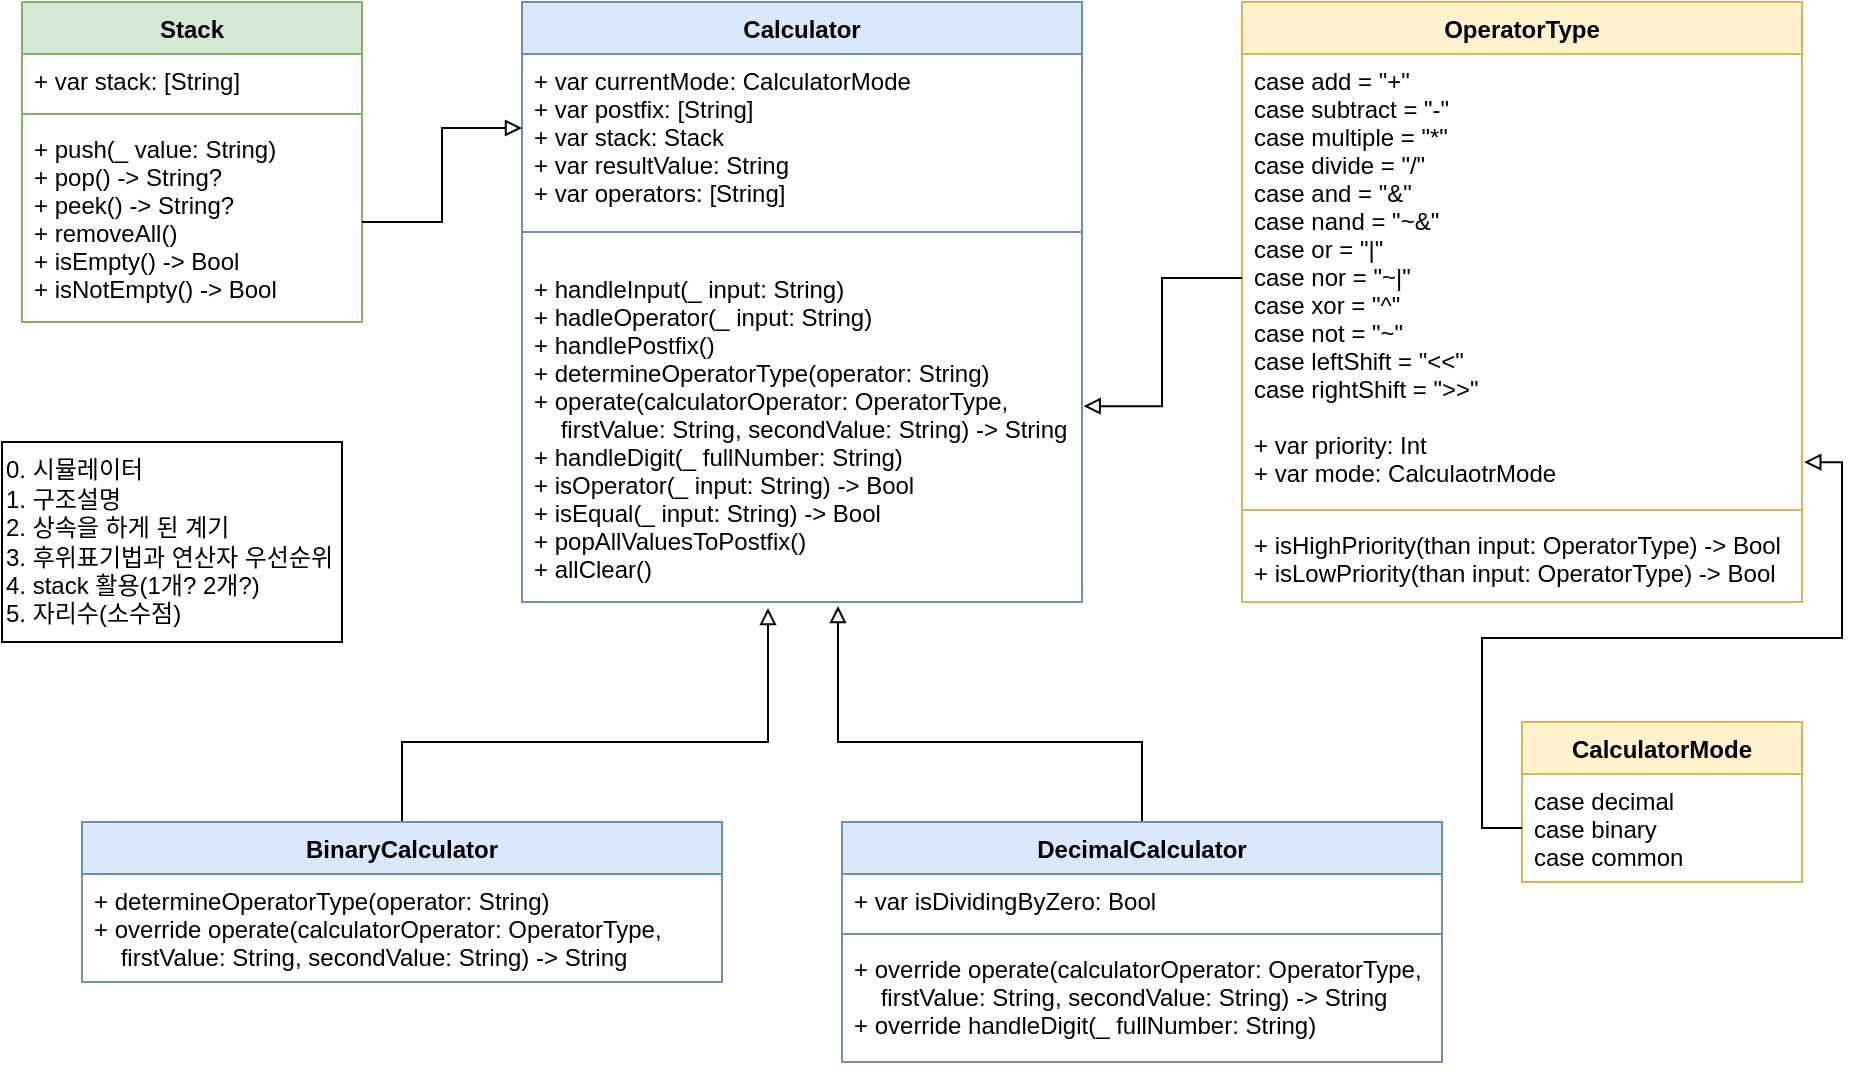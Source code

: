 <mxfile version="13.10.4" type="github">
  <diagram name="Page-1" id="c4acf3e9-155e-7222-9cf6-157b1a14988f">
    <mxGraphModel dx="1042" dy="674" grid="1" gridSize="10" guides="1" tooltips="1" connect="1" arrows="1" fold="1" page="1" pageScale="1" pageWidth="850" pageHeight="1100" background="#ffffff" math="0" shadow="0">
      <root>
        <mxCell id="0" />
        <mxCell id="1" parent="0" />
        <mxCell id="1uYHcHl9cCSpgxpJl16l-1" value="Calculator" style="swimlane;fontStyle=1;align=center;verticalAlign=top;childLayout=stackLayout;horizontal=1;startSize=26;horizontalStack=0;resizeParent=1;resizeParentMax=0;resizeLast=0;collapsible=1;marginBottom=0;fillColor=#dae8fc;strokeColor=#6c8ebf;" vertex="1" parent="1">
          <mxGeometry x="400" y="80" width="280" height="300" as="geometry" />
        </mxCell>
        <mxCell id="1uYHcHl9cCSpgxpJl16l-2" value="+ var currentMode: CalculatorMode&#xa;+ var postfix: [String]&#xa;+ var stack: Stack&#xa;+ var resultValue: String&#xa;+ var operators: [String]" style="text;strokeColor=none;fillColor=none;align=left;verticalAlign=top;spacingLeft=4;spacingRight=4;overflow=hidden;rotatable=0;points=[[0,0.5],[1,0.5]];portConstraint=eastwest;" vertex="1" parent="1uYHcHl9cCSpgxpJl16l-1">
          <mxGeometry y="26" width="280" height="74" as="geometry" />
        </mxCell>
        <mxCell id="1uYHcHl9cCSpgxpJl16l-3" value="" style="line;strokeWidth=1;fillColor=#dae8fc;align=left;verticalAlign=middle;spacingTop=-1;spacingLeft=3;spacingRight=3;rotatable=0;labelPosition=right;points=[];portConstraint=eastwest;strokeColor=#6c8ebf;" vertex="1" parent="1uYHcHl9cCSpgxpJl16l-1">
          <mxGeometry y="100" width="280" height="30" as="geometry" />
        </mxCell>
        <mxCell id="1uYHcHl9cCSpgxpJl16l-4" value="+ handleInput(_ input: String)&#xa;+ hadleOperator(_ input: String)&#xa;+ handlePostfix()&#xa;+ determineOperatorType(operator: String)&#xa;+ operate(calculatorOperator: OperatorType, &#xa;    firstValue: String, secondValue: String) -&gt; String&#xa;+ handleDigit(_ fullNumber: String)&#xa;+ isOperator(_ input: String) -&gt; Bool&#xa;+ isEqual(_ input: String) -&gt; Bool&#xa;+ popAllValuesToPostfix()&#xa;+ allClear()&#xa;" style="text;strokeColor=none;fillColor=none;align=left;verticalAlign=top;spacingLeft=4;spacingRight=4;overflow=hidden;rotatable=0;points=[[0,0.5],[1,0.5]];portConstraint=eastwest;" vertex="1" parent="1uYHcHl9cCSpgxpJl16l-1">
          <mxGeometry y="130" width="280" height="170" as="geometry" />
        </mxCell>
        <mxCell id="1uYHcHl9cCSpgxpJl16l-54" style="edgeStyle=orthogonalEdgeStyle;rounded=0;orthogonalLoop=1;jettySize=auto;html=1;endArrow=block;endFill=0;" edge="1" parent="1" source="1uYHcHl9cCSpgxpJl16l-21">
          <mxGeometry relative="1" as="geometry">
            <mxPoint x="558" y="382" as="targetPoint" />
            <Array as="points">
              <mxPoint x="710" y="450" />
              <mxPoint x="558" y="450" />
            </Array>
          </mxGeometry>
        </mxCell>
        <mxCell id="1uYHcHl9cCSpgxpJl16l-21" value="DecimalCalculator" style="swimlane;fontStyle=1;align=center;verticalAlign=top;childLayout=stackLayout;horizontal=1;startSize=26;horizontalStack=0;resizeParent=1;resizeParentMax=0;resizeLast=0;collapsible=1;marginBottom=0;fillColor=#dae8fc;strokeColor=#6c8ebf;" vertex="1" parent="1">
          <mxGeometry x="560" y="490" width="300" height="120" as="geometry" />
        </mxCell>
        <mxCell id="1uYHcHl9cCSpgxpJl16l-22" value="+ var isDividingByZero: Bool &#xa;" style="text;strokeColor=none;fillColor=none;align=left;verticalAlign=top;spacingLeft=4;spacingRight=4;overflow=hidden;rotatable=0;points=[[0,0.5],[1,0.5]];portConstraint=eastwest;" vertex="1" parent="1uYHcHl9cCSpgxpJl16l-21">
          <mxGeometry y="26" width="300" height="26" as="geometry" />
        </mxCell>
        <mxCell id="1uYHcHl9cCSpgxpJl16l-23" value="" style="line;strokeWidth=1;fillColor=#dae8fc;align=left;verticalAlign=middle;spacingTop=-1;spacingLeft=3;spacingRight=3;rotatable=0;labelPosition=right;points=[];portConstraint=eastwest;strokeColor=#6c8ebf;" vertex="1" parent="1uYHcHl9cCSpgxpJl16l-21">
          <mxGeometry y="52" width="300" height="8" as="geometry" />
        </mxCell>
        <mxCell id="1uYHcHl9cCSpgxpJl16l-24" value="+ override operate(calculatorOperator: OperatorType, &#xa;    firstValue: String, secondValue: String) -&gt; String&#xa;+ override handleDigit(_ fullNumber: String)&#xa;" style="text;strokeColor=none;fillColor=none;align=left;verticalAlign=top;spacingLeft=4;spacingRight=4;overflow=hidden;rotatable=0;points=[[0,0.5],[1,0.5]];portConstraint=eastwest;" vertex="1" parent="1uYHcHl9cCSpgxpJl16l-21">
          <mxGeometry y="60" width="300" height="60" as="geometry" />
        </mxCell>
        <mxCell id="1uYHcHl9cCSpgxpJl16l-53" style="edgeStyle=orthogonalEdgeStyle;rounded=0;orthogonalLoop=1;jettySize=auto;html=1;endArrow=block;endFill=0;" edge="1" parent="1" source="1uYHcHl9cCSpgxpJl16l-29">
          <mxGeometry relative="1" as="geometry">
            <mxPoint x="523" y="383" as="targetPoint" />
            <Array as="points">
              <mxPoint x="340" y="450" />
              <mxPoint x="523" y="450" />
            </Array>
          </mxGeometry>
        </mxCell>
        <mxCell id="1uYHcHl9cCSpgxpJl16l-29" value="BinaryCalculator" style="swimlane;fontStyle=1;childLayout=stackLayout;horizontal=1;startSize=26;horizontalStack=0;resizeParent=1;resizeParentMax=0;resizeLast=0;collapsible=1;marginBottom=0;fillColor=#dae8fc;strokeColor=#6c8ebf;" vertex="1" parent="1">
          <mxGeometry x="180" y="490" width="320" height="80" as="geometry" />
        </mxCell>
        <mxCell id="1uYHcHl9cCSpgxpJl16l-30" value="+ determineOperatorType(operator: String)&#xa;+ override operate(calculatorOperator: OperatorType, &#xa;    firstValue: String, secondValue: String) -&gt; String&#xa;&#xa;" style="text;strokeColor=none;fillColor=none;align=left;verticalAlign=top;spacingLeft=4;spacingRight=4;overflow=hidden;rotatable=0;points=[[0,0.5],[1,0.5]];portConstraint=eastwest;" vertex="1" parent="1uYHcHl9cCSpgxpJl16l-29">
          <mxGeometry y="26" width="320" height="54" as="geometry" />
        </mxCell>
        <mxCell id="1uYHcHl9cCSpgxpJl16l-35" value="Stack&#xa;" style="swimlane;fontStyle=1;align=center;verticalAlign=top;childLayout=stackLayout;horizontal=1;startSize=26;horizontalStack=0;resizeParent=1;resizeParentMax=0;resizeLast=0;collapsible=1;marginBottom=0;fillColor=#d5e8d4;strokeColor=#82b366;" vertex="1" parent="1">
          <mxGeometry x="150" y="80" width="170" height="160" as="geometry" />
        </mxCell>
        <mxCell id="1uYHcHl9cCSpgxpJl16l-36" value="+ var stack: [String]" style="text;strokeColor=none;fillColor=none;align=left;verticalAlign=top;spacingLeft=4;spacingRight=4;overflow=hidden;rotatable=0;points=[[0,0.5],[1,0.5]];portConstraint=eastwest;" vertex="1" parent="1uYHcHl9cCSpgxpJl16l-35">
          <mxGeometry y="26" width="170" height="26" as="geometry" />
        </mxCell>
        <mxCell id="1uYHcHl9cCSpgxpJl16l-37" value="" style="line;strokeWidth=1;fillColor=#d5e8d4;align=left;verticalAlign=middle;spacingTop=-1;spacingLeft=3;spacingRight=3;rotatable=0;labelPosition=right;points=[];portConstraint=eastwest;strokeColor=#82b366;" vertex="1" parent="1uYHcHl9cCSpgxpJl16l-35">
          <mxGeometry y="52" width="170" height="8" as="geometry" />
        </mxCell>
        <mxCell id="1uYHcHl9cCSpgxpJl16l-38" value="+ push(_ value: String)&#xa;+ pop() -&gt; String?&#xa;+ peek() -&gt; String?&#xa;+ removeAll()&#xa;+ isEmpty() -&gt; Bool&#xa;+ isNotEmpty() -&gt; Bool" style="text;strokeColor=none;fillColor=none;align=left;verticalAlign=top;spacingLeft=4;spacingRight=4;overflow=hidden;rotatable=0;points=[[0,0.5],[1,0.5]];portConstraint=eastwest;" vertex="1" parent="1uYHcHl9cCSpgxpJl16l-35">
          <mxGeometry y="60" width="170" height="100" as="geometry" />
        </mxCell>
        <mxCell id="1uYHcHl9cCSpgxpJl16l-39" value="OperatorType" style="swimlane;fontStyle=1;align=center;verticalAlign=top;childLayout=stackLayout;horizontal=1;startSize=26;horizontalStack=0;resizeParent=1;resizeParentMax=0;resizeLast=0;collapsible=1;marginBottom=0;fillColor=#fff2cc;strokeColor=#d6b656;" vertex="1" parent="1">
          <mxGeometry x="760" y="80" width="280" height="300" as="geometry" />
        </mxCell>
        <mxCell id="1uYHcHl9cCSpgxpJl16l-40" value="case add = &quot;+&quot;&#xa;case subtract = &quot;-&quot;&#xa;case multiple = &quot;*&quot;&#xa;case divide = &quot;/&quot;&#xa;case and = &quot;&amp;&quot;&#xa;case nand = &quot;~&amp;&quot;&#xa;case or = &quot;|&quot;&#xa;case nor = &quot;~|&quot;&#xa;case xor = &quot;^&quot;&#xa;case not = &quot;~&quot;&#xa;case leftShift = &quot;&lt;&lt;&quot;&#xa;case rightShift = &quot;&gt;&gt;&quot;&#xa;&#xa;+ var priority: Int&#xa;+ var mode: CalculaotrMode    " style="text;strokeColor=none;fillColor=none;align=left;verticalAlign=top;spacingLeft=4;spacingRight=4;overflow=hidden;rotatable=0;points=[[0,0.5],[1,0.5]];portConstraint=eastwest;" vertex="1" parent="1uYHcHl9cCSpgxpJl16l-39">
          <mxGeometry y="26" width="280" height="224" as="geometry" />
        </mxCell>
        <mxCell id="1uYHcHl9cCSpgxpJl16l-41" value="" style="line;strokeWidth=1;fillColor=#fff2cc;align=left;verticalAlign=middle;spacingTop=-1;spacingLeft=3;spacingRight=3;rotatable=0;labelPosition=right;points=[];portConstraint=eastwest;strokeColor=#d6b656;" vertex="1" parent="1uYHcHl9cCSpgxpJl16l-39">
          <mxGeometry y="250" width="280" height="8" as="geometry" />
        </mxCell>
        <mxCell id="1uYHcHl9cCSpgxpJl16l-42" value="+ isHighPriority(than input: OperatorType) -&gt; Bool&#xa;+ isLowPriority(than input: OperatorType) -&gt; Bool" style="text;strokeColor=none;fillColor=none;align=left;verticalAlign=top;spacingLeft=4;spacingRight=4;overflow=hidden;rotatable=0;points=[[0,0.5],[1,0.5]];portConstraint=eastwest;" vertex="1" parent="1uYHcHl9cCSpgxpJl16l-39">
          <mxGeometry y="258" width="280" height="42" as="geometry" />
        </mxCell>
        <mxCell id="1uYHcHl9cCSpgxpJl16l-47" value="CalculatorMode" style="swimlane;fontStyle=1;childLayout=stackLayout;horizontal=1;startSize=26;horizontalStack=0;resizeParent=1;resizeParentMax=0;resizeLast=0;collapsible=1;marginBottom=0;fillColor=#fff2cc;strokeColor=#d6b656;" vertex="1" parent="1">
          <mxGeometry x="900" y="440" width="140" height="80" as="geometry" />
        </mxCell>
        <mxCell id="1uYHcHl9cCSpgxpJl16l-48" value="case decimal&#xa;case binary&#xa;case common" style="text;strokeColor=none;fillColor=none;align=left;verticalAlign=top;spacingLeft=4;spacingRight=4;overflow=hidden;rotatable=0;points=[[0,0.5],[1,0.5]];portConstraint=eastwest;" vertex="1" parent="1uYHcHl9cCSpgxpJl16l-47">
          <mxGeometry y="26" width="140" height="54" as="geometry" />
        </mxCell>
        <mxCell id="1uYHcHl9cCSpgxpJl16l-55" style="edgeStyle=orthogonalEdgeStyle;rounded=0;orthogonalLoop=1;jettySize=auto;html=1;entryX=0;entryY=0.5;entryDx=0;entryDy=0;endArrow=block;endFill=0;" edge="1" parent="1" source="1uYHcHl9cCSpgxpJl16l-38" target="1uYHcHl9cCSpgxpJl16l-2">
          <mxGeometry relative="1" as="geometry" />
        </mxCell>
        <mxCell id="1uYHcHl9cCSpgxpJl16l-56" style="edgeStyle=orthogonalEdgeStyle;rounded=0;orthogonalLoop=1;jettySize=auto;html=1;entryX=1.004;entryY=0.911;entryDx=0;entryDy=0;entryPerimeter=0;endArrow=block;endFill=0;" edge="1" parent="1" source="1uYHcHl9cCSpgxpJl16l-48" target="1uYHcHl9cCSpgxpJl16l-40">
          <mxGeometry relative="1" as="geometry" />
        </mxCell>
        <mxCell id="1uYHcHl9cCSpgxpJl16l-57" style="edgeStyle=orthogonalEdgeStyle;rounded=0;orthogonalLoop=1;jettySize=auto;html=1;entryX=1.003;entryY=0.424;entryDx=0;entryDy=0;entryPerimeter=0;endArrow=block;endFill=0;" edge="1" parent="1" source="1uYHcHl9cCSpgxpJl16l-40" target="1uYHcHl9cCSpgxpJl16l-4">
          <mxGeometry relative="1" as="geometry" />
        </mxCell>
        <mxCell id="1uYHcHl9cCSpgxpJl16l-61" value="0. 시뮬레이터&lt;br&gt;1. 구조설명&lt;br&gt;2. 상속을 하게 된 계기&lt;br&gt;3. 후위표기법과 연산자 우선순위&lt;br&gt;4. stack 활용(1개? 2개?)&lt;br&gt;5. 자리수(소수점)" style="rounded=0;whiteSpace=wrap;html=1;align=left;" vertex="1" parent="1">
          <mxGeometry x="140" y="300" width="170" height="100" as="geometry" />
        </mxCell>
      </root>
    </mxGraphModel>
  </diagram>
</mxfile>
